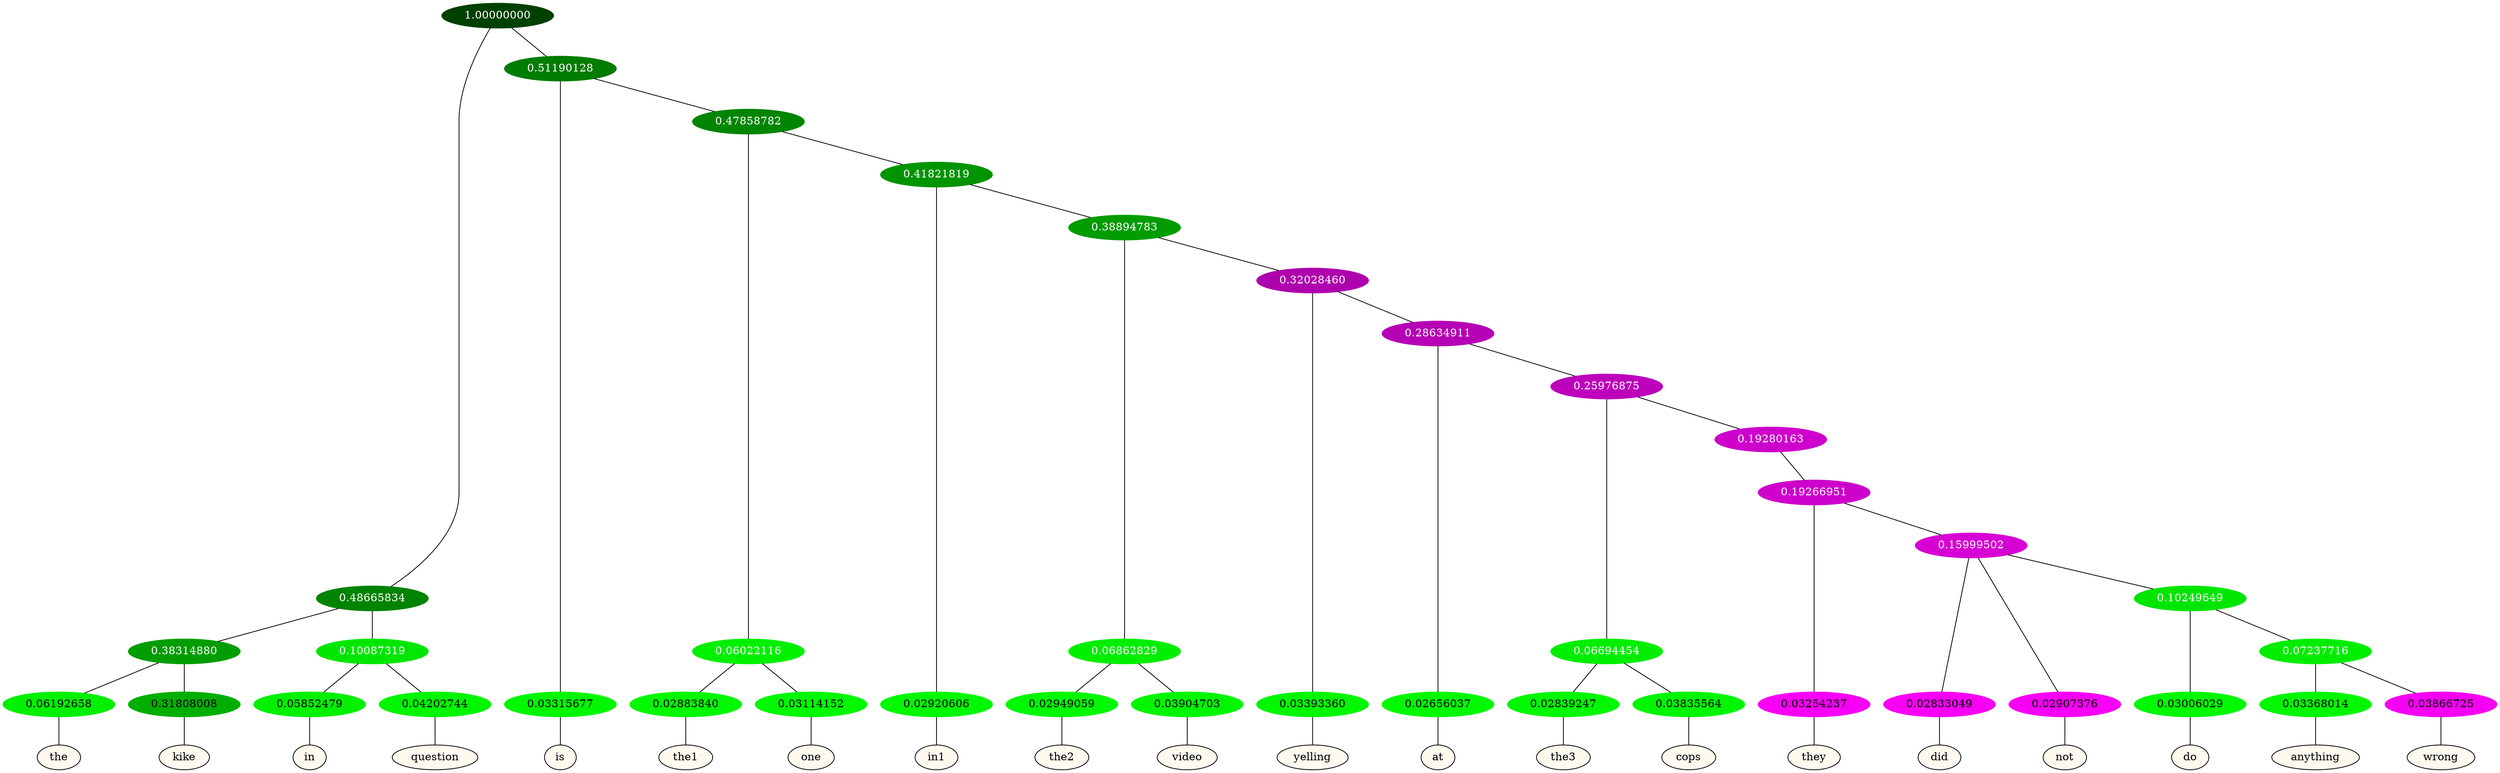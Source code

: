 graph {
	node [format=png height=0.15 nodesep=0.001 ordering=out overlap=prism overlap_scaling=0.01 ranksep=0.001 ratio=0.2 style=filled width=0.15]
	{
		rank=same
		a_w_7 [label=the color=black fillcolor=floralwhite style="filled,solid"]
		a_w_8 [label=kike color=black fillcolor=floralwhite style="filled,solid"]
		a_w_9 [label=in color=black fillcolor=floralwhite style="filled,solid"]
		a_w_10 [label=question color=black fillcolor=floralwhite style="filled,solid"]
		a_w_5 [label=is color=black fillcolor=floralwhite style="filled,solid"]
		a_w_13 [label=the1 color=black fillcolor=floralwhite style="filled,solid"]
		a_w_14 [label=one color=black fillcolor=floralwhite style="filled,solid"]
		a_w_15 [label=in1 color=black fillcolor=floralwhite style="filled,solid"]
		a_w_19 [label=the2 color=black fillcolor=floralwhite style="filled,solid"]
		a_w_20 [label=video color=black fillcolor=floralwhite style="filled,solid"]
		a_w_21 [label=yelling color=black fillcolor=floralwhite style="filled,solid"]
		a_w_23 [label=at color=black fillcolor=floralwhite style="filled,solid"]
		a_w_27 [label=the3 color=black fillcolor=floralwhite style="filled,solid"]
		a_w_28 [label=cops color=black fillcolor=floralwhite style="filled,solid"]
		a_w_30 [label=they color=black fillcolor=floralwhite style="filled,solid"]
		a_w_32 [label=did color=black fillcolor=floralwhite style="filled,solid"]
		a_w_33 [label=not color=black fillcolor=floralwhite style="filled,solid"]
		a_w_35 [label=do color=black fillcolor=floralwhite style="filled,solid"]
		a_w_37 [label=anything color=black fillcolor=floralwhite style="filled,solid"]
		a_w_38 [label=wrong color=black fillcolor=floralwhite style="filled,solid"]
	}
	a_n_7 -- a_w_7
	a_n_8 -- a_w_8
	a_n_9 -- a_w_9
	a_n_10 -- a_w_10
	a_n_5 -- a_w_5
	a_n_13 -- a_w_13
	a_n_14 -- a_w_14
	a_n_15 -- a_w_15
	a_n_19 -- a_w_19
	a_n_20 -- a_w_20
	a_n_21 -- a_w_21
	a_n_23 -- a_w_23
	a_n_27 -- a_w_27
	a_n_28 -- a_w_28
	a_n_30 -- a_w_30
	a_n_32 -- a_w_32
	a_n_33 -- a_w_33
	a_n_35 -- a_w_35
	a_n_37 -- a_w_37
	a_n_38 -- a_w_38
	{
		rank=same
		a_n_7 [label=0.06192658 color="0.334 1.000 0.938" fontcolor=black]
		a_n_8 [label=0.31808008 color="0.334 1.000 0.682" fontcolor=black]
		a_n_9 [label=0.05852479 color="0.334 1.000 0.941" fontcolor=black]
		a_n_10 [label=0.04202744 color="0.334 1.000 0.958" fontcolor=black]
		a_n_5 [label=0.03315677 color="0.334 1.000 0.967" fontcolor=black]
		a_n_13 [label=0.02883840 color="0.334 1.000 0.971" fontcolor=black]
		a_n_14 [label=0.03114152 color="0.334 1.000 0.969" fontcolor=black]
		a_n_15 [label=0.02920606 color="0.334 1.000 0.971" fontcolor=black]
		a_n_19 [label=0.02949059 color="0.334 1.000 0.971" fontcolor=black]
		a_n_20 [label=0.03904703 color="0.334 1.000 0.961" fontcolor=black]
		a_n_21 [label=0.03393360 color="0.334 1.000 0.966" fontcolor=black]
		a_n_23 [label=0.02656037 color="0.334 1.000 0.973" fontcolor=black]
		a_n_27 [label=0.02839247 color="0.334 1.000 0.972" fontcolor=black]
		a_n_28 [label=0.03835564 color="0.334 1.000 0.962" fontcolor=black]
		a_n_30 [label=0.03254237 color="0.835 1.000 0.967" fontcolor=black]
		a_n_32 [label=0.02833049 color="0.835 1.000 0.972" fontcolor=black]
		a_n_33 [label=0.02907376 color="0.835 1.000 0.971" fontcolor=black]
		a_n_35 [label=0.03006029 color="0.334 1.000 0.970" fontcolor=black]
		a_n_37 [label=0.03368014 color="0.334 1.000 0.966" fontcolor=black]
		a_n_38 [label=0.03866725 color="0.835 1.000 0.961" fontcolor=black]
	}
	a_n_0 [label=1.00000000 color="0.334 1.000 0.250" fontcolor=grey99]
	a_n_1 [label=0.48665834 color="0.334 1.000 0.513" fontcolor=grey99]
	a_n_0 -- a_n_1
	a_n_2 [label=0.51190128 color="0.334 1.000 0.488" fontcolor=grey99]
	a_n_0 -- a_n_2
	a_n_3 [label=0.38314880 color="0.334 1.000 0.617" fontcolor=grey99]
	a_n_1 -- a_n_3
	a_n_4 [label=0.10087319 color="0.334 1.000 0.899" fontcolor=grey99]
	a_n_1 -- a_n_4
	a_n_2 -- a_n_5
	a_n_6 [label=0.47858782 color="0.334 1.000 0.521" fontcolor=grey99]
	a_n_2 -- a_n_6
	a_n_3 -- a_n_7
	a_n_3 -- a_n_8
	a_n_4 -- a_n_9
	a_n_4 -- a_n_10
	a_n_11 [label=0.06022116 color="0.334 1.000 0.940" fontcolor=grey99]
	a_n_6 -- a_n_11
	a_n_12 [label=0.41821819 color="0.334 1.000 0.582" fontcolor=grey99]
	a_n_6 -- a_n_12
	a_n_11 -- a_n_13
	a_n_11 -- a_n_14
	a_n_12 -- a_n_15
	a_n_16 [label=0.38894783 color="0.334 1.000 0.611" fontcolor=grey99]
	a_n_12 -- a_n_16
	a_n_17 [label=0.06862829 color="0.334 1.000 0.931" fontcolor=grey99]
	a_n_16 -- a_n_17
	a_n_18 [label=0.32028460 color="0.835 1.000 0.680" fontcolor=grey99]
	a_n_16 -- a_n_18
	a_n_17 -- a_n_19
	a_n_17 -- a_n_20
	a_n_18 -- a_n_21
	a_n_22 [label=0.28634911 color="0.835 1.000 0.714" fontcolor=grey99]
	a_n_18 -- a_n_22
	a_n_22 -- a_n_23
	a_n_24 [label=0.25976875 color="0.835 1.000 0.740" fontcolor=grey99]
	a_n_22 -- a_n_24
	a_n_25 [label=0.06694454 color="0.334 1.000 0.933" fontcolor=grey99]
	a_n_24 -- a_n_25
	a_n_26 [label=0.19280163 color="0.835 1.000 0.807" fontcolor=grey99]
	a_n_24 -- a_n_26
	a_n_25 -- a_n_27
	a_n_25 -- a_n_28
	a_n_29 [label=0.19266951 color="0.835 1.000 0.807" fontcolor=grey99]
	a_n_26 -- a_n_29
	a_n_29 -- a_n_30
	a_n_31 [label=0.15999502 color="0.835 1.000 0.840" fontcolor=grey99]
	a_n_29 -- a_n_31
	a_n_31 -- a_n_32
	a_n_31 -- a_n_33
	a_n_34 [label=0.10249649 color="0.334 1.000 0.898" fontcolor=grey99]
	a_n_31 -- a_n_34
	a_n_34 -- a_n_35
	a_n_36 [label=0.07237716 color="0.334 1.000 0.928" fontcolor=grey99]
	a_n_34 -- a_n_36
	a_n_36 -- a_n_37
	a_n_36 -- a_n_38
}
